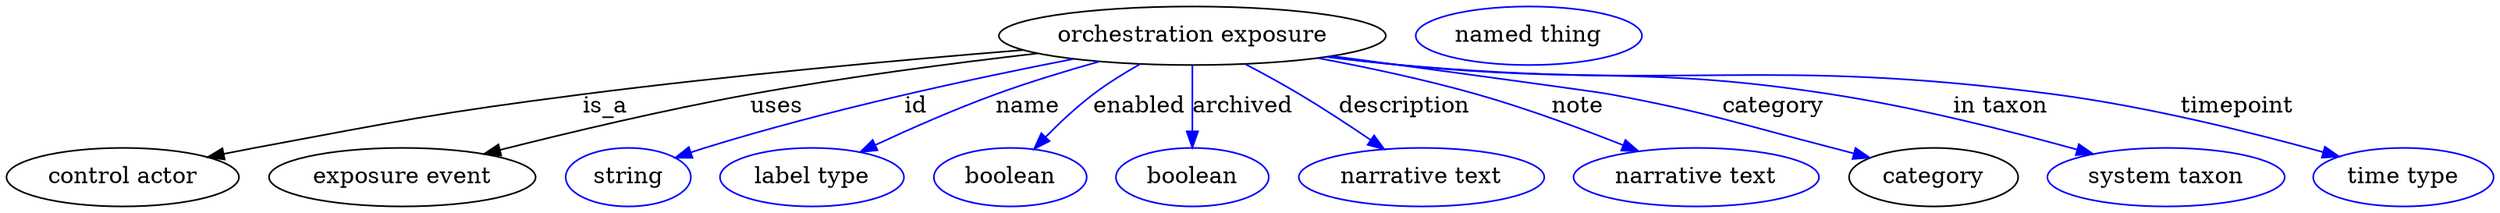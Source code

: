 digraph {
	graph [bb="0,0,1524.7,123"];
	node [label="\N"];
	"orchestration exposure"	 [height=0.5,
		label="orchestration exposure",
		pos="726.49,105",
		width=3.3039];
	"control actor"	 [height=0.5,
		pos="71.494,18",
		width=1.9859];
	"orchestration exposure" -> "control actor"	 [label=is_a,
		lp="367.49,61.5",
		pos="e,123.9,30.259 620.98,96.677 546.17,90.322 443.49,80.682 353.49,69 263.28,57.291 240.8,53.325 151.49,36 145.76,34.888 139.82,33.671 \
133.87,32.411"];
	"exposure event"	 [height=0.5,
		pos="242.49,18",
		width=2.2748];
	"orchestration exposure" -> "exposure event"	 [label=uses,
		lp="471.99,61.5",
		pos="e,294.26,31.975 629.54,94.573 577.69,88.381 512.89,79.655 455.49,69 404.1,59.459 346.47,45.457 304.14,34.538"];
	id	 [color=blue,
		height=0.5,
		label=string,
		pos="380.49,18",
		width=1.0652];
	"orchestration exposure" -> id	 [color=blue,
		label=id,
		lp="548.49,61.5",
		pos="e,409.65,29.735 650.27,91.095 589.27,79.09 501.92,59.92 427.49,36 424.76,35.123 421.96,34.175 419.15,33.188",
		style=solid];
	name	 [color=blue,
		height=0.5,
		label="label type",
		pos="493.49,18",
		width=1.5707];
	"orchestration exposure" -> name	 [color=blue,
		label=name,
		lp="625.49,61.5",
		pos="e,523.91,33.234 667.79,89.305 647.83,83.5 625.51,76.493 605.49,69 580.92,59.799 554.14,47.687 532.94,37.576",
		style=solid];
	enabled	 [color=blue,
		height=0.5,
		label=boolean,
		pos="614.49,18",
		width=1.2999];
	"orchestration exposure" -> enabled	 [color=blue,
		label=enabled,
		lp="693.99,61.5",
		pos="e,629.6,35.179 693.53,87.587 684.15,82.098 674.14,75.704 665.49,69 655.39,61.169 645.23,51.473 636.67,42.645",
		style=solid];
	archived	 [color=blue,
		height=0.5,
		label=boolean,
		pos="726.49,18",
		width=1.2999];
	"orchestration exposure" -> archived	 [color=blue,
		label=archived,
		lp="757.99,61.5",
		pos="e,726.49,36.003 726.49,86.974 726.49,75.192 726.49,59.561 726.49,46.158",
		style=solid];
	description	 [color=blue,
		height=0.5,
		label="narrative text",
		pos="866.49,18",
		width=2.0943];
	"orchestration exposure" -> description	 [color=blue,
		label=description,
		lp="857.49,61.5",
		pos="e,843.29,35.25 760.67,87.626 771.33,81.944 783.03,75.434 793.49,69 807.4,60.445 822.26,50.267 834.92,41.262",
		style=solid];
	note	 [color=blue,
		height=0.5,
		label="narrative text",
		pos="1035.5,18",
		width=2.0943];
	"orchestration exposure" -> note	 [color=blue,
		label=note,
		lp="963.49,61.5",
		pos="e,999.07,33.832 806.02,91.608 836.47,85.733 871.36,78.087 902.49,69 932.07,60.368 964.36,48.059 989.71,37.697",
		style=solid];
	category	 [height=0.5,
		pos="1180.5,18",
		width=1.4443];
	"orchestration exposure" -> category	 [color=blue,
		label=category,
		lp="1084.5,61.5",
		pos="e,1141.2,29.903 813.25,92.666 826.72,90.762 840.48,88.823 853.49,87 911.26,78.907 926.19,79.891 983.49,69 1044.6,57.387 1059.4,52.14 \
1119.5,36 1123.3,34.966 1127.3,33.865 1131.3,32.738",
		style=solid];
	"in taxon"	 [color=blue,
		height=0.5,
		label="system taxon",
		pos="1323.5,18",
		width=2.022];
	"orchestration exposure" -> "in taxon"	 [color=blue,
		label="in taxon",
		lp="1223.5,61.5",
		pos="e,1277.6,32.027 810.41,92.219 824.76,90.287 839.54,88.457 853.49,87 971.79,74.647 1003,87.564 1120.5,69 1171.1,61.009 1227.5,46.368 \
1267.9,34.816",
		style=solid];
	timepoint	 [color=blue,
		height=0.5,
		label="time type",
		pos="1469.5,18",
		width=1.5346];
	"orchestration exposure" -> timepoint	 [color=blue,
		label=timepoint,
		lp="1368.5,61.5",
		pos="e,1429.1,30.317 809.36,92.085 824.03,90.132 839.19,88.33 853.49,87 1032,70.401 1078.7,92.473 1256.5,69 1313.1,61.518 1376.7,45.243 \
1419.5,33.079",
		style=solid];
	"named thing_category"	 [color=blue,
		height=0.5,
		label="named thing",
		pos="932.49,105",
		width=1.9318];
}
